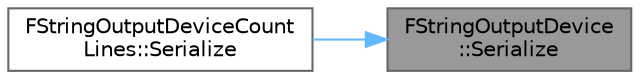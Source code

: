 digraph "FStringOutputDevice::Serialize"
{
 // INTERACTIVE_SVG=YES
 // LATEX_PDF_SIZE
  bgcolor="transparent";
  edge [fontname=Helvetica,fontsize=10,labelfontname=Helvetica,labelfontsize=10];
  node [fontname=Helvetica,fontsize=10,shape=box,height=0.2,width=0.4];
  rankdir="RL";
  Node1 [id="Node000001",label="FStringOutputDevice\l::Serialize",height=0.2,width=0.4,color="gray40", fillcolor="grey60", style="filled", fontcolor="black",tooltip=" "];
  Node1 -> Node2 [id="edge1_Node000001_Node000002",dir="back",color="steelblue1",style="solid",tooltip=" "];
  Node2 [id="Node000002",label="FStringOutputDeviceCount\lLines::Serialize",height=0.2,width=0.4,color="grey40", fillcolor="white", style="filled",URL="$df/d8f/classFStringOutputDeviceCountLines.html#aa1e2872d2d6a286ce2e2dac05d3f72c1",tooltip=" "];
}

